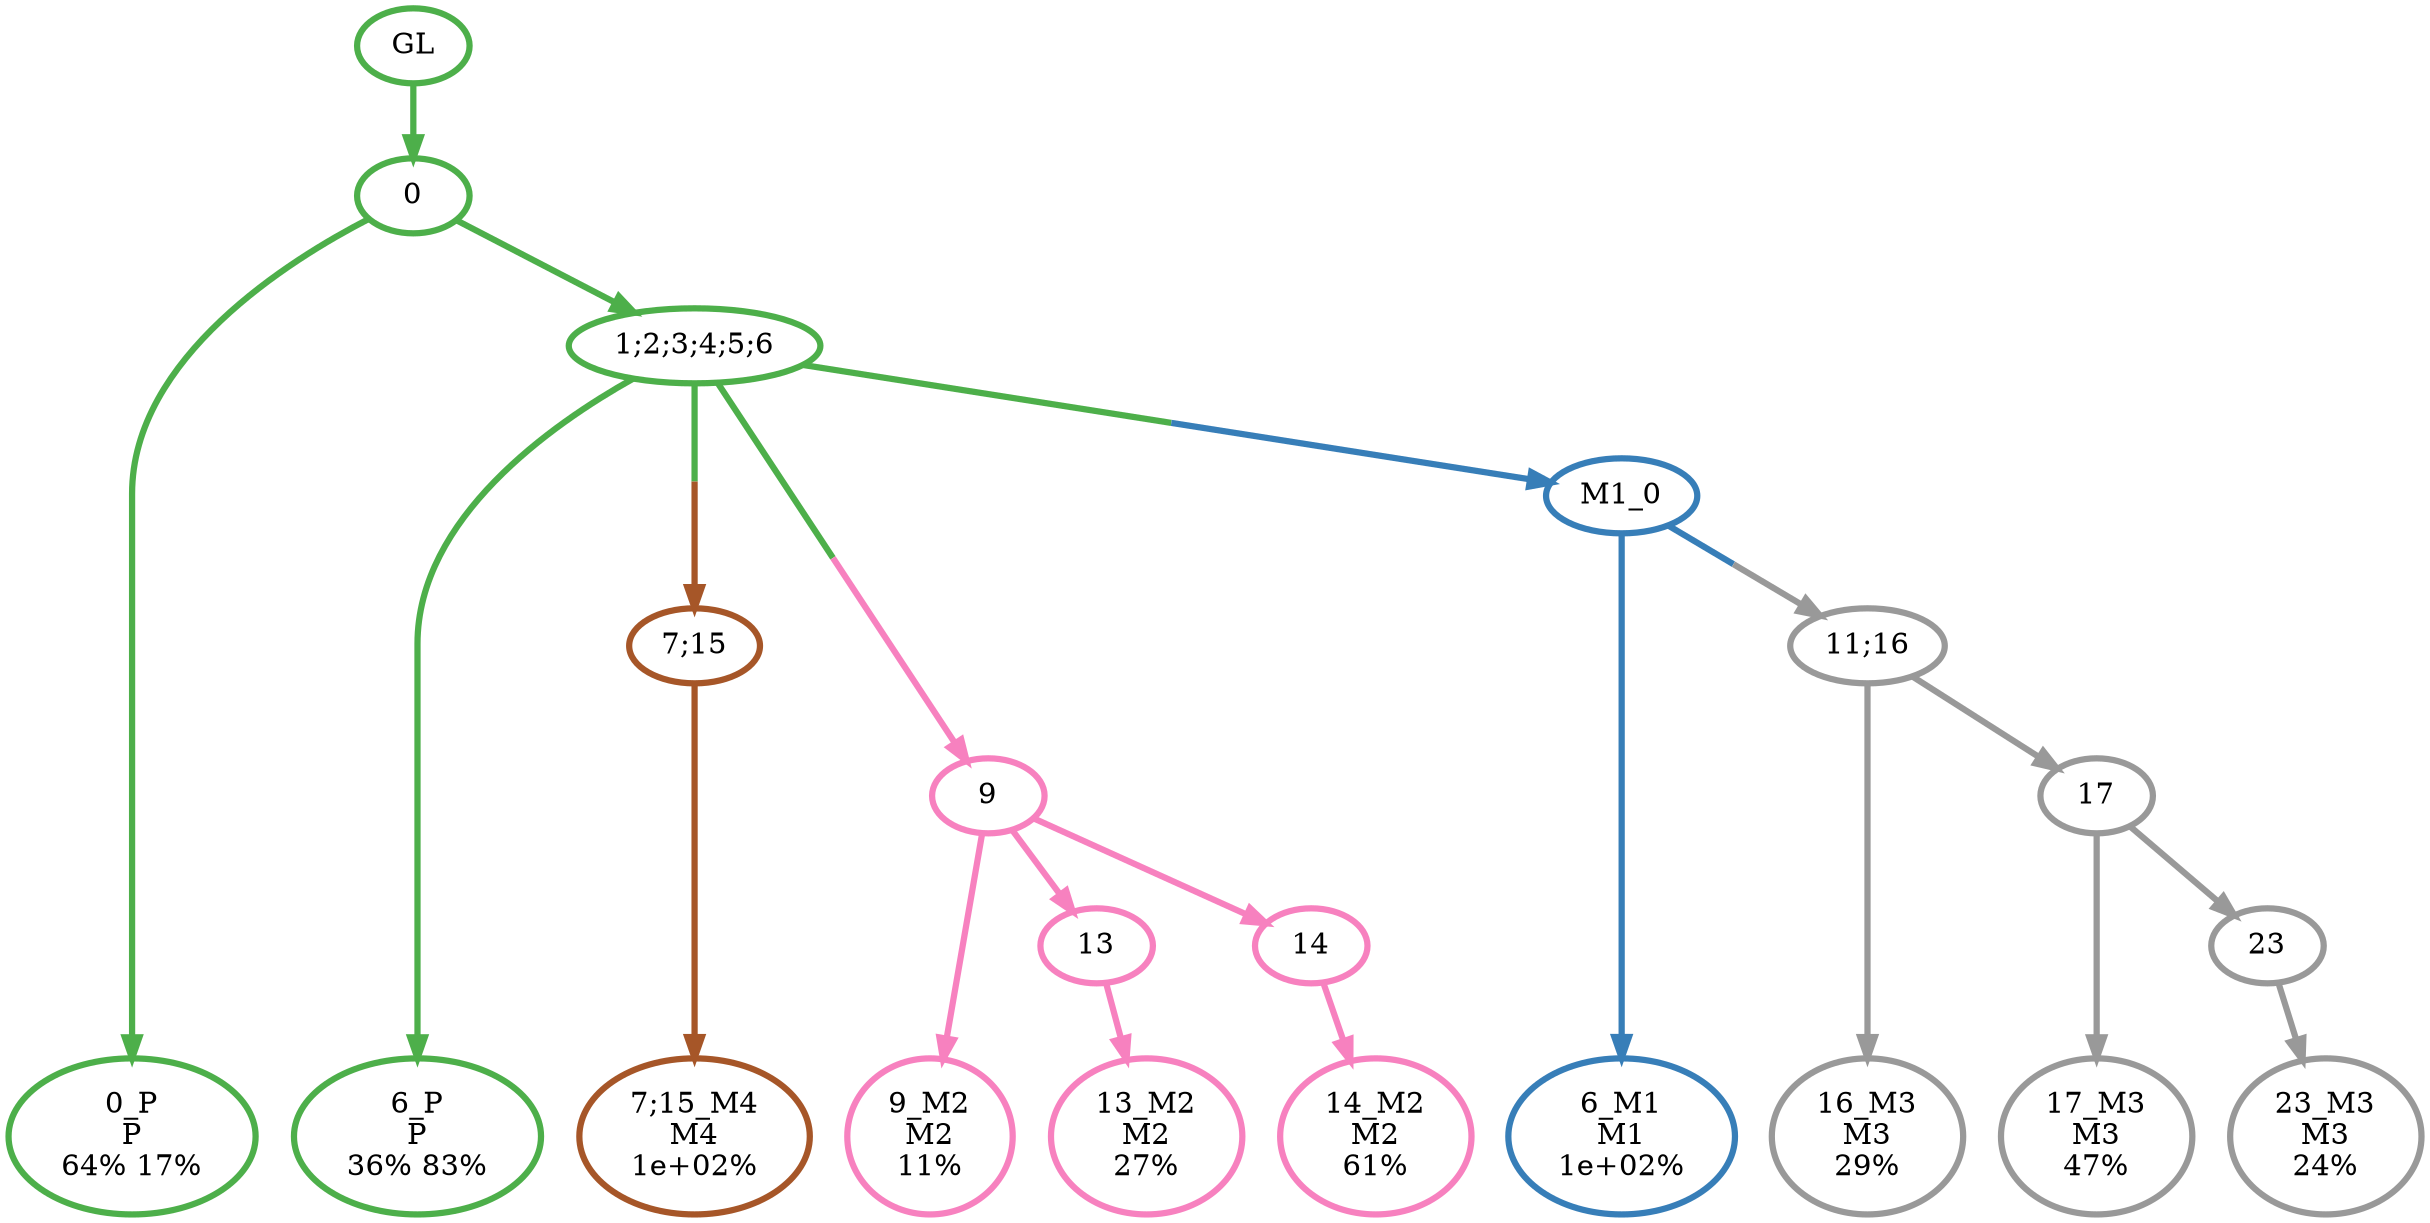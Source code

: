digraph T {
	{
		rank=same
		18 [penwidth=3,colorscheme=set19,color=3,label="0_P\nP\n64% 17%"]
		16 [penwidth=3,colorscheme=set19,color=3,label="6_P\nP\n36% 83%"]
		15 [penwidth=3,colorscheme=set19,color=2,label="6_M1\nM1\n1e+02%"]
		14 [penwidth=3,colorscheme=set19,color=8,label="9_M2\nM2\n11%"]
		12 [penwidth=3,colorscheme=set19,color=8,label="13_M2\nM2\n27%"]
		10 [penwidth=3,colorscheme=set19,color=8,label="14_M2\nM2\n61%"]
		9 [penwidth=3,colorscheme=set19,color=9,label="16_M3\nM3\n29%"]
		7 [penwidth=3,colorscheme=set19,color=9,label="17_M3\nM3\n47%"]
		5 [penwidth=3,colorscheme=set19,color=9,label="23_M3\nM3\n24%"]
		4 [penwidth=3,colorscheme=set19,color=7,label="7;15_M4\nM4\n1e+02%"]
	}
	20 [penwidth=3,colorscheme=set19,color=3,label="GL"]
	19 [penwidth=3,colorscheme=set19,color=3,label="0"]
	17 [penwidth=3,colorscheme=set19,color=3,label="1;2;3;4;5;6"]
	13 [penwidth=3,colorscheme=set19,color=8,label="13"]
	11 [penwidth=3,colorscheme=set19,color=8,label="14"]
	8 [penwidth=3,colorscheme=set19,color=9,label="17"]
	6 [penwidth=3,colorscheme=set19,color=9,label="23"]
	3 [penwidth=3,colorscheme=set19,color=9,label="11;16"]
	2 [penwidth=3,colorscheme=set19,color=7,label="7;15"]
	1 [penwidth=3,colorscheme=set19,color=8,label="9"]
	0 [penwidth=3,colorscheme=set19,color=2,label="M1_0"]
	20 -> 19 [penwidth=3,colorscheme=set19,color=3]
	19 -> 18 [penwidth=3,colorscheme=set19,color=3]
	19 -> 17 [penwidth=3,colorscheme=set19,color=3]
	17 -> 16 [penwidth=3,colorscheme=set19,color=3]
	17 -> 0 [penwidth=3,colorscheme=set19,color="3;0.5:2"]
	17 -> 2 [penwidth=3,colorscheme=set19,color="3;0.5:7"]
	17 -> 1 [penwidth=3,colorscheme=set19,color="3;0.5:8"]
	13 -> 12 [penwidth=3,colorscheme=set19,color=8]
	11 -> 10 [penwidth=3,colorscheme=set19,color=8]
	8 -> 7 [penwidth=3,colorscheme=set19,color=9]
	8 -> 6 [penwidth=3,colorscheme=set19,color=9]
	6 -> 5 [penwidth=3,colorscheme=set19,color=9]
	3 -> 9 [penwidth=3,colorscheme=set19,color=9]
	3 -> 8 [penwidth=3,colorscheme=set19,color=9]
	2 -> 4 [penwidth=3,colorscheme=set19,color=7]
	1 -> 14 [penwidth=3,colorscheme=set19,color=8]
	1 -> 13 [penwidth=3,colorscheme=set19,color=8]
	1 -> 11 [penwidth=3,colorscheme=set19,color=8]
	0 -> 15 [penwidth=3,colorscheme=set19,color=2]
	0 -> 3 [penwidth=3,colorscheme=set19,color="2;0.5:9"]
}

